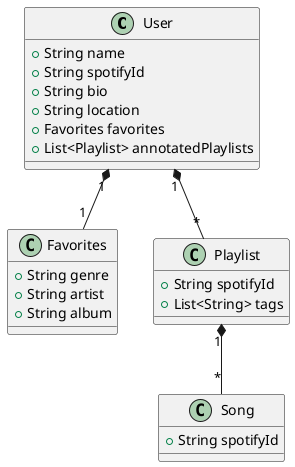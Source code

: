 ' UML Boilerplate'
@startuml db_structure
'Users structure'
class User {
    +String name
    +String spotifyId
    +String bio
    +String location
    +Favorites favorites
    +List<Playlist> annotatedPlaylists
}

'Favorites structure'
class Favorites {
    +String genre
    +String artist
    +String album
}

'Playlist structure'
class Playlist {
    +String spotifyId
    +List<String> tags
}

'Song structure'
class Song {
    +String spotifyId
}

Playlist "1" *-- "*" Song

User "1" *-- "*" Playlist

User "1" *-- "1" Favorites
@enduml
